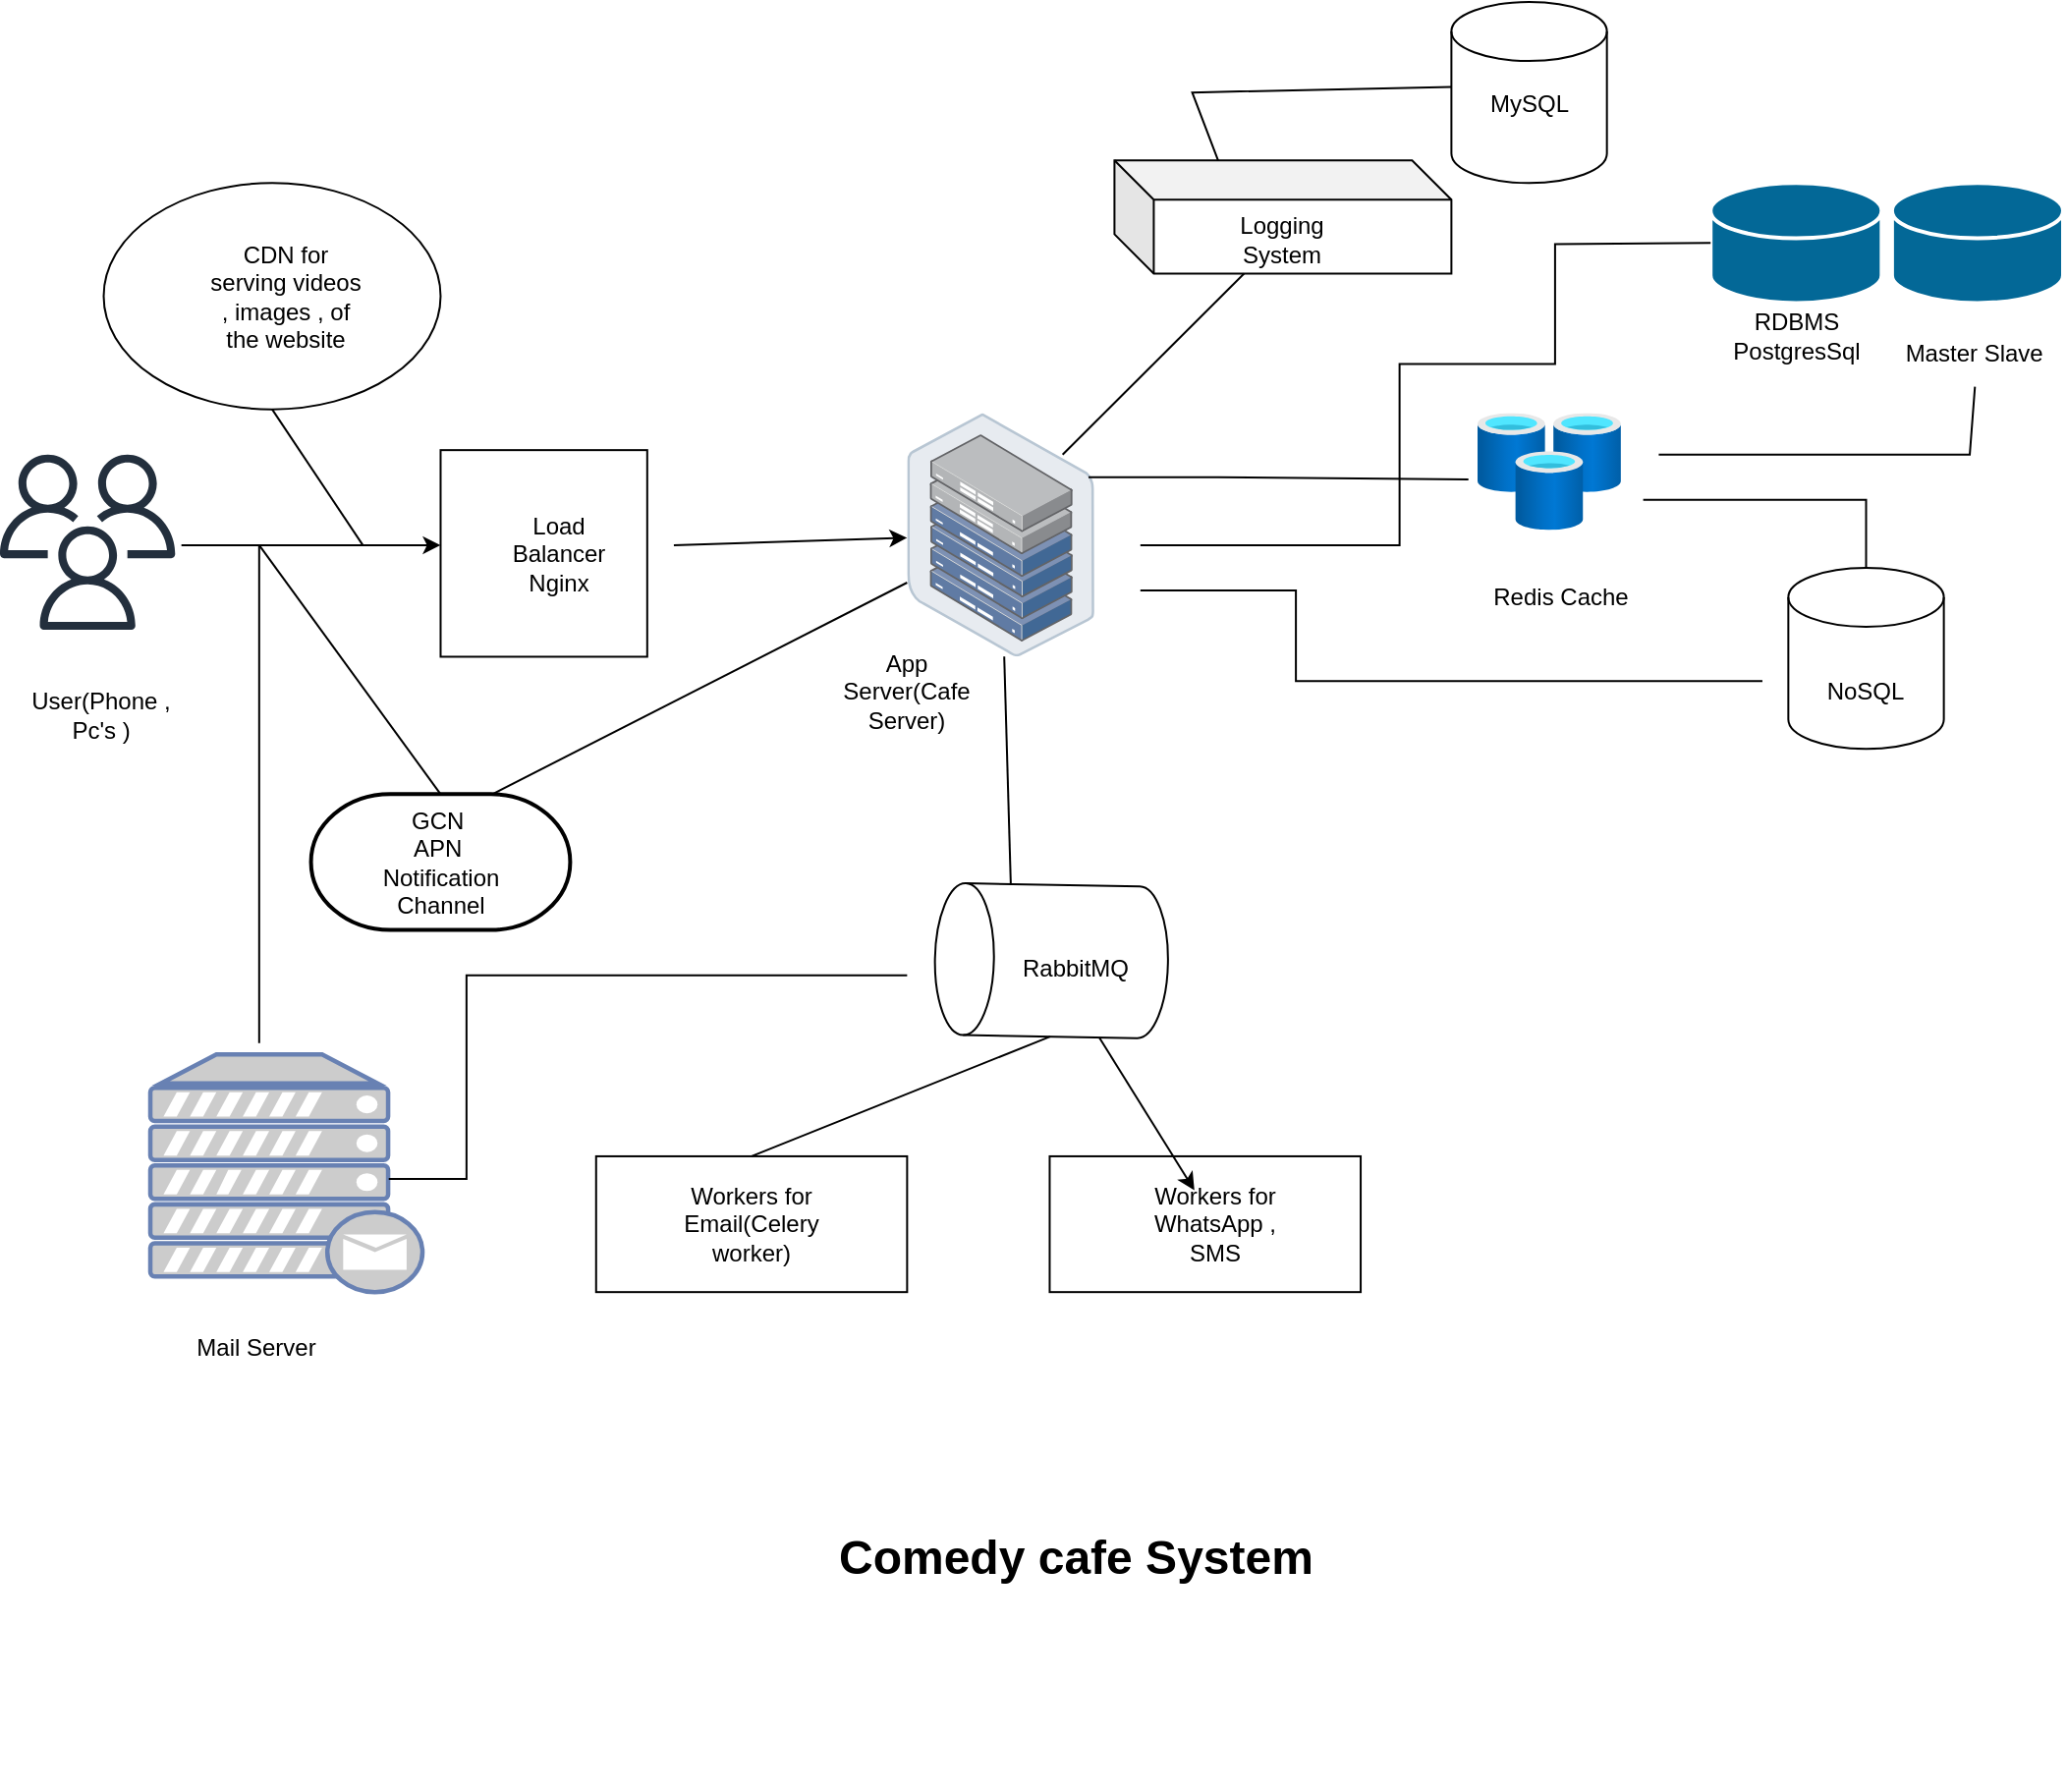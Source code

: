 <mxfile version="20.8.11" type="device"><diagram name="Page-1" id="Hq0bSr0M52zU7hXZqzxI"><mxGraphModel dx="1468" dy="909" grid="1" gridSize="10" guides="1" tooltips="1" connect="1" arrows="1" fold="1" page="1" pageScale="1" pageWidth="827" pageHeight="1169" math="0" shadow="0"><root><mxCell id="0"/><mxCell id="1" parent="0"/><mxCell id="W0zR3cbz41mHKijMf-yj-5" value="" style="group" vertex="1" connectable="0" parent="1"><mxGeometry x="220" y="120" width="1050" height="910" as="geometry"/></mxCell><mxCell id="qoj5ef4OgD1VjjOJ9v-b-1" value="" style="shape=cylinder3;whiteSpace=wrap;html=1;boundedLbl=1;backgroundOutline=1;size=15;rotation=-89;" parent="W0zR3cbz41mHKijMf-yj-5" vertex="1"><mxGeometry x="496.508" y="428.645" width="77.259" height="118.588" as="geometry"/></mxCell><mxCell id="qoj5ef4OgD1VjjOJ9v-b-3" value="" style="sketch=0;outlineConnect=0;fontColor=#232F3E;gradientColor=none;fillColor=#232F3D;strokeColor=none;dashed=0;verticalLabelPosition=bottom;verticalAlign=top;align=center;html=1;fontSize=12;fontStyle=0;aspect=fixed;pointerEvents=1;shape=mxgraph.aws4.users;" parent="W0zR3cbz41mHKijMf-yj-5" vertex="1"><mxGeometry y="230.38" width="89.157" height="89.157" as="geometry"/></mxCell><mxCell id="qoj5ef4OgD1VjjOJ9v-b-4" value="" style="whiteSpace=wrap;html=1;aspect=fixed;" parent="W0zR3cbz41mHKijMf-yj-5" vertex="1"><mxGeometry x="224.246" y="228.076" width="105.159" height="105.159" as="geometry"/></mxCell><mxCell id="qoj5ef4OgD1VjjOJ9v-b-5" value="Load Balancer&lt;br&gt;Nginx" style="text;html=1;strokeColor=none;fillColor=none;align=center;verticalAlign=middle;whiteSpace=wrap;rounded=0;" parent="W0zR3cbz41mHKijMf-yj-5" vertex="1"><mxGeometry x="245.352" y="263.785" width="79.146" height="34.557" as="geometry"/></mxCell><mxCell id="qoj5ef4OgD1VjjOJ9v-b-6" value="User(Phone , Pc's )" style="text;html=1;strokeColor=none;fillColor=none;align=center;verticalAlign=middle;whiteSpace=wrap;rounded=0;" parent="W0zR3cbz41mHKijMf-yj-5" vertex="1"><mxGeometry x="11.872" y="345.57" width="79.146" height="34.557" as="geometry"/></mxCell><mxCell id="qoj5ef4OgD1VjjOJ9v-b-7" value="" style="endArrow=classic;html=1;rounded=0;" parent="W0zR3cbz41mHKijMf-yj-5" edge="1"><mxGeometry width="50" height="50" relative="1" as="geometry"><mxPoint x="92.337" y="276.456" as="sourcePoint"/><mxPoint x="224.246" y="276.456" as="targetPoint"/></mxGeometry></mxCell><mxCell id="qoj5ef4OgD1VjjOJ9v-b-9" value="" style="points=[];aspect=fixed;html=1;align=center;shadow=0;dashed=0;image;image=img/lib/allied_telesis/storage/Datacenter_Server_Half_Rack_ToR.svg;" parent="W0zR3cbz41mHKijMf-yj-5" vertex="1"><mxGeometry x="461.683" y="209.3" width="95.272" height="123.791" as="geometry"/></mxCell><mxCell id="qoj5ef4OgD1VjjOJ9v-b-10" value="" style="endArrow=classic;html=1;rounded=0;" parent="W0zR3cbz41mHKijMf-yj-5" target="qoj5ef4OgD1VjjOJ9v-b-9" edge="1"><mxGeometry width="50" height="50" relative="1" as="geometry"><mxPoint x="342.965" y="276.456" as="sourcePoint"/><mxPoint x="408.92" y="218.861" as="targetPoint"/></mxGeometry></mxCell><mxCell id="qoj5ef4OgD1VjjOJ9v-b-11" value="" style="ellipse;whiteSpace=wrap;html=1;" parent="W0zR3cbz41mHKijMf-yj-5" vertex="1"><mxGeometry x="52.764" y="92.152" width="171.482" height="115.19" as="geometry"/></mxCell><mxCell id="qoj5ef4OgD1VjjOJ9v-b-12" value="CDN for serving videos , images , of the website" style="text;html=1;strokeColor=none;fillColor=none;align=center;verticalAlign=middle;whiteSpace=wrap;rounded=0;" parent="W0zR3cbz41mHKijMf-yj-5" vertex="1"><mxGeometry x="105.528" y="132.468" width="79.146" height="34.557" as="geometry"/></mxCell><mxCell id="qoj5ef4OgD1VjjOJ9v-b-16" value="" style="endArrow=none;html=1;rounded=0;entryX=0.5;entryY=1;entryDx=0;entryDy=0;" parent="W0zR3cbz41mHKijMf-yj-5" target="qoj5ef4OgD1VjjOJ9v-b-11" edge="1"><mxGeometry width="50" height="50" relative="1" as="geometry"><mxPoint x="184.673" y="276.456" as="sourcePoint"/><mxPoint x="171.482" y="195.823" as="targetPoint"/></mxGeometry></mxCell><mxCell id="qoj5ef4OgD1VjjOJ9v-b-17" value="" style="shape=cube;whiteSpace=wrap;html=1;boundedLbl=1;backgroundOutline=1;darkOpacity=0.05;darkOpacity2=0.1;" parent="W0zR3cbz41mHKijMf-yj-5" vertex="1"><mxGeometry x="567.211" y="80.633" width="171.482" height="57.595" as="geometry"/></mxCell><mxCell id="qoj5ef4OgD1VjjOJ9v-b-18" value="Logging System" style="text;html=1;strokeColor=none;fillColor=none;align=center;verticalAlign=middle;whiteSpace=wrap;rounded=0;" parent="W0zR3cbz41mHKijMf-yj-5" vertex="1"><mxGeometry x="613.379" y="103.671" width="79.146" height="34.557" as="geometry"/></mxCell><mxCell id="qoj5ef4OgD1VjjOJ9v-b-19" value="" style="endArrow=none;html=1;rounded=0;entryX=0.25;entryY=1;entryDx=0;entryDy=0;" parent="W0zR3cbz41mHKijMf-yj-5" target="qoj5ef4OgD1VjjOJ9v-b-18" edge="1"><mxGeometry width="50" height="50" relative="1" as="geometry"><mxPoint x="540.829" y="230.38" as="sourcePoint"/><mxPoint x="606.784" y="172.785" as="targetPoint"/></mxGeometry></mxCell><mxCell id="qoj5ef4OgD1VjjOJ9v-b-20" value="" style="aspect=fixed;html=1;points=[];align=center;image;fontSize=12;image=img/lib/azure2/databases/Cache_Redis.svg;" parent="W0zR3cbz41mHKijMf-yj-5" vertex="1"><mxGeometry x="751.884" y="209.3" width="73.154" height="59.438" as="geometry"/></mxCell><mxCell id="qoj5ef4OgD1VjjOJ9v-b-21" value="Redis Cache" style="text;html=1;strokeColor=none;fillColor=none;align=center;verticalAlign=middle;whiteSpace=wrap;rounded=0;" parent="W0zR3cbz41mHKijMf-yj-5" vertex="1"><mxGeometry x="754.523" y="285.671" width="79.146" height="34.557" as="geometry"/></mxCell><mxCell id="qoj5ef4OgD1VjjOJ9v-b-22" value="" style="endArrow=none;html=1;rounded=0;entryX=-0.062;entryY=0.567;entryDx=0;entryDy=0;entryPerimeter=0;" parent="W0zR3cbz41mHKijMf-yj-5" target="qoj5ef4OgD1VjjOJ9v-b-20" edge="1"><mxGeometry width="50" height="50" relative="1" as="geometry"><mxPoint x="554.02" y="241.899" as="sourcePoint"/><mxPoint x="646.357" y="149.747" as="targetPoint"/><Array as="points"><mxPoint x="619.975" y="241.899"/></Array></mxGeometry></mxCell><mxCell id="qoj5ef4OgD1VjjOJ9v-b-23" value="" style="shape=mxgraph.cisco.storage.relational_database;html=1;pointerEvents=1;dashed=0;fillColor=#036897;strokeColor=#ffffff;strokeWidth=2;verticalLabelPosition=bottom;verticalAlign=top;align=center;outlineConnect=0;" parent="W0zR3cbz41mHKijMf-yj-5" vertex="1"><mxGeometry x="870.603" y="92.152" width="87.06" height="61.051" as="geometry"/></mxCell><mxCell id="qoj5ef4OgD1VjjOJ9v-b-25" value="" style="shape=mxgraph.cisco.storage.relational_database;html=1;pointerEvents=1;dashed=0;fillColor=#036897;strokeColor=#ffffff;strokeWidth=2;verticalLabelPosition=bottom;verticalAlign=top;align=center;outlineConnect=0;" parent="W0zR3cbz41mHKijMf-yj-5" vertex="1"><mxGeometry x="962.94" y="92.152" width="87.06" height="61.051" as="geometry"/></mxCell><mxCell id="qoj5ef4OgD1VjjOJ9v-b-26" value="RDBMS&lt;br&gt;PostgresSql" style="text;html=1;strokeColor=none;fillColor=none;align=center;verticalAlign=middle;whiteSpace=wrap;rounded=0;" parent="W0zR3cbz41mHKijMf-yj-5" vertex="1"><mxGeometry x="874.56" y="153.203" width="79.146" height="34.557" as="geometry"/></mxCell><mxCell id="qoj5ef4OgD1VjjOJ9v-b-27" value="Master Slave&amp;nbsp;" style="text;html=1;strokeColor=none;fillColor=none;align=center;verticalAlign=middle;whiteSpace=wrap;rounded=0;" parent="W0zR3cbz41mHKijMf-yj-5" vertex="1"><mxGeometry x="966.897" y="161.266" width="79.146" height="34.557" as="geometry"/></mxCell><mxCell id="qoj5ef4OgD1VjjOJ9v-b-28" value="" style="endArrow=none;html=1;rounded=0;entryX=0;entryY=0.5;entryDx=0;entryDy=0;entryPerimeter=0;" parent="W0zR3cbz41mHKijMf-yj-5" target="qoj5ef4OgD1VjjOJ9v-b-23" edge="1"><mxGeometry width="50" height="50" relative="1" as="geometry"><mxPoint x="580.402" y="276.456" as="sourcePoint"/><mxPoint x="844.221" y="184.304" as="targetPoint"/><Array as="points"><mxPoint x="712.312" y="276.456"/><mxPoint x="712.312" y="184.304"/><mxPoint x="791.457" y="184.304"/><mxPoint x="791.457" y="123.253"/></Array></mxGeometry></mxCell><mxCell id="qoj5ef4OgD1VjjOJ9v-b-29" value="" style="endArrow=none;html=1;rounded=0;" parent="W0zR3cbz41mHKijMf-yj-5" target="qoj5ef4OgD1VjjOJ9v-b-27" edge="1"><mxGeometry width="50" height="50" relative="1" as="geometry"><mxPoint x="844.221" y="230.38" as="sourcePoint"/><mxPoint x="1002.513" y="230.38" as="targetPoint"/><Array as="points"><mxPoint x="1002.513" y="230.38"/></Array></mxGeometry></mxCell><mxCell id="qoj5ef4OgD1VjjOJ9v-b-30" value="" style="shape=cylinder3;whiteSpace=wrap;html=1;boundedLbl=1;backgroundOutline=1;size=15;" parent="W0zR3cbz41mHKijMf-yj-5" vertex="1"><mxGeometry x="910.176" y="287.975" width="79.146" height="92.152" as="geometry"/></mxCell><mxCell id="qoj5ef4OgD1VjjOJ9v-b-31" value="NoSQL" style="text;html=1;strokeColor=none;fillColor=none;align=center;verticalAlign=middle;whiteSpace=wrap;rounded=0;" parent="W0zR3cbz41mHKijMf-yj-5" vertex="1"><mxGeometry x="910.176" y="334.051" width="79.146" height="34.557" as="geometry"/></mxCell><mxCell id="qoj5ef4OgD1VjjOJ9v-b-32" value="" style="endArrow=none;html=1;rounded=0;" parent="W0zR3cbz41mHKijMf-yj-5" edge="1"><mxGeometry width="50" height="50" relative="1" as="geometry"><mxPoint x="580.402" y="299.494" as="sourcePoint"/><mxPoint x="896.985" y="345.57" as="targetPoint"/><Array as="points"><mxPoint x="659.548" y="299.494"/><mxPoint x="659.548" y="345.57"/><mxPoint x="738.693" y="345.57"/></Array></mxGeometry></mxCell><mxCell id="qoj5ef4OgD1VjjOJ9v-b-33" value="" style="endArrow=none;html=1;rounded=0;entryX=0.5;entryY=0;entryDx=0;entryDy=0;entryPerimeter=0;" parent="W0zR3cbz41mHKijMf-yj-5" target="qoj5ef4OgD1VjjOJ9v-b-30" edge="1"><mxGeometry width="50" height="50" relative="1" as="geometry"><mxPoint x="836.307" y="253.418" as="sourcePoint"/><mxPoint x="949.749" y="253.418" as="targetPoint"/><Array as="points"><mxPoint x="949.749" y="253.418"/></Array></mxGeometry></mxCell><mxCell id="qoj5ef4OgD1VjjOJ9v-b-34" value="App Server(Cafe Server)" style="text;html=1;strokeColor=none;fillColor=none;align=center;verticalAlign=middle;whiteSpace=wrap;rounded=0;" parent="W0zR3cbz41mHKijMf-yj-5" vertex="1"><mxGeometry x="422.111" y="334.051" width="79.146" height="34.557" as="geometry"/></mxCell><mxCell id="qoj5ef4OgD1VjjOJ9v-b-44" value="" style="endArrow=none;html=1;rounded=0;" parent="W0zR3cbz41mHKijMf-yj-5" target="qoj5ef4OgD1VjjOJ9v-b-9" edge="1"><mxGeometry width="50" height="50" relative="1" as="geometry"><mxPoint x="514.447" y="449.241" as="sourcePoint"/><mxPoint x="580.402" y="391.646" as="targetPoint"/></mxGeometry></mxCell><mxCell id="qoj5ef4OgD1VjjOJ9v-b-46" value="RabbitMQ" style="text;html=1;strokeColor=none;fillColor=none;align=center;verticalAlign=middle;whiteSpace=wrap;rounded=0;" parent="W0zR3cbz41mHKijMf-yj-5" vertex="1"><mxGeometry x="507.852" y="474.582" width="79.146" height="34.557" as="geometry"/></mxCell><mxCell id="qoj5ef4OgD1VjjOJ9v-b-47" value="" style="rounded=0;whiteSpace=wrap;html=1;" parent="W0zR3cbz41mHKijMf-yj-5" vertex="1"><mxGeometry x="303.392" y="587.468" width="158.291" height="69.114" as="geometry"/></mxCell><mxCell id="qoj5ef4OgD1VjjOJ9v-b-48" value="" style="rounded=0;whiteSpace=wrap;html=1;" parent="W0zR3cbz41mHKijMf-yj-5" vertex="1"><mxGeometry x="534.234" y="587.468" width="158.291" height="69.114" as="geometry"/></mxCell><mxCell id="qoj5ef4OgD1VjjOJ9v-b-49" value="Workers for Email(Celery worker)" style="text;html=1;strokeColor=none;fillColor=none;align=center;verticalAlign=middle;whiteSpace=wrap;rounded=0;" parent="W0zR3cbz41mHKijMf-yj-5" vertex="1"><mxGeometry x="342.965" y="604.747" width="79.146" height="34.557" as="geometry"/></mxCell><mxCell id="qoj5ef4OgD1VjjOJ9v-b-50" value="Workers for WhatsApp , SMS" style="text;html=1;strokeColor=none;fillColor=none;align=center;verticalAlign=middle;whiteSpace=wrap;rounded=0;" parent="W0zR3cbz41mHKijMf-yj-5" vertex="1"><mxGeometry x="579.083" y="604.747" width="79.146" height="34.557" as="geometry"/></mxCell><mxCell id="qoj5ef4OgD1VjjOJ9v-b-51" value="" style="edgeStyle=none;rounded=0;orthogonalLoop=1;jettySize=auto;html=1;" parent="W0zR3cbz41mHKijMf-yj-5" source="qoj5ef4OgD1VjjOJ9v-b-1" target="qoj5ef4OgD1VjjOJ9v-b-50" edge="1"><mxGeometry relative="1" as="geometry"/></mxCell><mxCell id="qoj5ef4OgD1VjjOJ9v-b-55" value="" style="endArrow=none;html=1;rounded=0;strokeColor=default;curved=1;exitX=0.5;exitY=0;exitDx=0;exitDy=0;entryX=0;entryY=0.5;entryDx=0;entryDy=0;entryPerimeter=0;" parent="W0zR3cbz41mHKijMf-yj-5" source="qoj5ef4OgD1VjjOJ9v-b-47" target="qoj5ef4OgD1VjjOJ9v-b-1" edge="1"><mxGeometry width="50" height="50" relative="1" as="geometry"><mxPoint x="448.492" y="552.911" as="sourcePoint"/><mxPoint x="514.447" y="495.316" as="targetPoint"/></mxGeometry></mxCell><mxCell id="qoj5ef4OgD1VjjOJ9v-b-56" value="" style="shape=cylinder3;whiteSpace=wrap;html=1;boundedLbl=1;backgroundOutline=1;size=15;" parent="W0zR3cbz41mHKijMf-yj-5" vertex="1"><mxGeometry x="738.693" width="79.146" height="92.152" as="geometry"/></mxCell><mxCell id="qoj5ef4OgD1VjjOJ9v-b-57" value="MySQL" style="text;html=1;strokeColor=none;fillColor=none;align=center;verticalAlign=middle;whiteSpace=wrap;rounded=0;" parent="W0zR3cbz41mHKijMf-yj-5" vertex="1"><mxGeometry x="738.693" y="34.557" width="79.146" height="34.557" as="geometry"/></mxCell><mxCell id="qoj5ef4OgD1VjjOJ9v-b-58" value="" style="endArrow=none;html=1;rounded=0;strokeColor=default;entryX=0;entryY=0.25;entryDx=0;entryDy=0;" parent="W0zR3cbz41mHKijMf-yj-5" target="qoj5ef4OgD1VjjOJ9v-b-57" edge="1"><mxGeometry width="50" height="50" relative="1" as="geometry"><mxPoint x="619.975" y="80.633" as="sourcePoint"/><mxPoint x="725.503" y="46.076" as="targetPoint"/><Array as="points"><mxPoint x="606.784" y="46.076"/></Array></mxGeometry></mxCell><mxCell id="qoj5ef4OgD1VjjOJ9v-b-60" value="" style="strokeWidth=2;html=1;shape=mxgraph.flowchart.terminator;whiteSpace=wrap;" parent="W0zR3cbz41mHKijMf-yj-5" vertex="1"><mxGeometry x="158.291" y="403.165" width="131.91" height="69.114" as="geometry"/></mxCell><mxCell id="qoj5ef4OgD1VjjOJ9v-b-61" value="GCN&amp;nbsp;&lt;br&gt;APN&amp;nbsp;&lt;br&gt;Notification Channel" style="text;html=1;strokeColor=none;fillColor=none;align=center;verticalAlign=middle;whiteSpace=wrap;rounded=0;" parent="W0zR3cbz41mHKijMf-yj-5" vertex="1"><mxGeometry x="184.673" y="420.443" width="79.146" height="34.557" as="geometry"/></mxCell><mxCell id="qoj5ef4OgD1VjjOJ9v-b-62" value="" style="endArrow=none;html=1;rounded=0;strokeColor=default;exitX=0.5;exitY=0;exitDx=0;exitDy=0;exitPerimeter=0;" parent="W0zR3cbz41mHKijMf-yj-5" source="qoj5ef4OgD1VjjOJ9v-b-60" edge="1"><mxGeometry width="50" height="50" relative="1" as="geometry"><mxPoint x="224.246" y="391.646" as="sourcePoint"/><mxPoint x="131.91" y="276.456" as="targetPoint"/></mxGeometry></mxCell><mxCell id="qoj5ef4OgD1VjjOJ9v-b-63" value="" style="endArrow=none;html=1;rounded=0;strokeColor=default;" parent="W0zR3cbz41mHKijMf-yj-5" target="qoj5ef4OgD1VjjOJ9v-b-9" edge="1"><mxGeometry width="50" height="50" relative="1" as="geometry"><mxPoint x="250.628" y="403.165" as="sourcePoint"/><mxPoint x="316.583" y="345.57" as="targetPoint"/></mxGeometry></mxCell><mxCell id="qoj5ef4OgD1VjjOJ9v-b-64" value="&lt;h1&gt;Comedy cafe System&lt;br&gt;&lt;/h1&gt;" style="text;html=1;strokeColor=none;fillColor=none;spacing=5;spacingTop=-20;whiteSpace=wrap;overflow=hidden;rounded=0;" parent="W0zR3cbz41mHKijMf-yj-5" vertex="1"><mxGeometry x="422.111" y="771.772" width="250.628" height="138.228" as="geometry"/></mxCell><mxCell id="qoj5ef4OgD1VjjOJ9v-b-65" value="" style="fontColor=#0066CC;verticalAlign=top;verticalLabelPosition=bottom;labelPosition=center;align=center;html=1;outlineConnect=0;fillColor=#CCCCCC;strokeColor=#6881B3;gradientColor=none;gradientDirection=north;strokeWidth=2;shape=mxgraph.networks.mail_server;" parent="W0zR3cbz41mHKijMf-yj-5" vertex="1"><mxGeometry x="76.508" y="535.633" width="138.505" height="120.949" as="geometry"/></mxCell><mxCell id="W0zR3cbz41mHKijMf-yj-2" value="" style="endArrow=none;html=1;rounded=0;" edge="1" parent="W0zR3cbz41mHKijMf-yj-5"><mxGeometry width="50" height="50" relative="1" as="geometry"><mxPoint x="197.864" y="598.987" as="sourcePoint"/><mxPoint x="461.683" y="495.316" as="targetPoint"/><Array as="points"><mxPoint x="237.437" y="598.987"/><mxPoint x="237.437" y="495.316"/><mxPoint x="316.583" y="495.316"/></Array></mxGeometry></mxCell><mxCell id="W0zR3cbz41mHKijMf-yj-3" value="" style="endArrow=none;html=1;rounded=0;" edge="1" parent="W0zR3cbz41mHKijMf-yj-5"><mxGeometry width="50" height="50" relative="1" as="geometry"><mxPoint x="131.91" y="529.873" as="sourcePoint"/><mxPoint x="131.91" y="276.456" as="targetPoint"/></mxGeometry></mxCell><mxCell id="W0zR3cbz41mHKijMf-yj-4" value="Mail Server" style="text;html=1;strokeColor=none;fillColor=none;align=center;verticalAlign=middle;whiteSpace=wrap;rounded=0;" vertex="1" parent="W0zR3cbz41mHKijMf-yj-5"><mxGeometry x="91.018" y="668.101" width="79.146" height="34.557" as="geometry"/></mxCell></root></mxGraphModel></diagram></mxfile>
